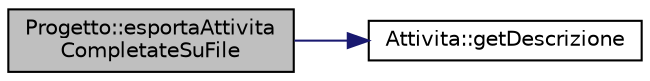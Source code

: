 digraph "Progetto::esportaAttivitaCompletateSuFile"
{
 // LATEX_PDF_SIZE
  edge [fontname="Helvetica",fontsize="10",labelfontname="Helvetica",labelfontsize="10"];
  node [fontname="Helvetica",fontsize="10",shape=record];
  rankdir="LR";
  Node56 [label="Progetto::esportaAttivita\lCompletateSuFile",height=0.2,width=0.4,color="black", fillcolor="grey75", style="filled", fontcolor="black",tooltip="esportazione delle attivita' COMPLETATE del progetto su file"];
  Node56 -> Node57 [color="midnightblue",fontsize="10",style="solid",fontname="Helvetica"];
  Node57 [label="Attivita::getDescrizione",height=0.2,width=0.4,color="black", fillcolor="white", style="filled",URL="$class_attivita.html#aa51912a82f36d8beb03ef440bace68c8",tooltip="acquisizione descrizione dell'attivita'"];
}
